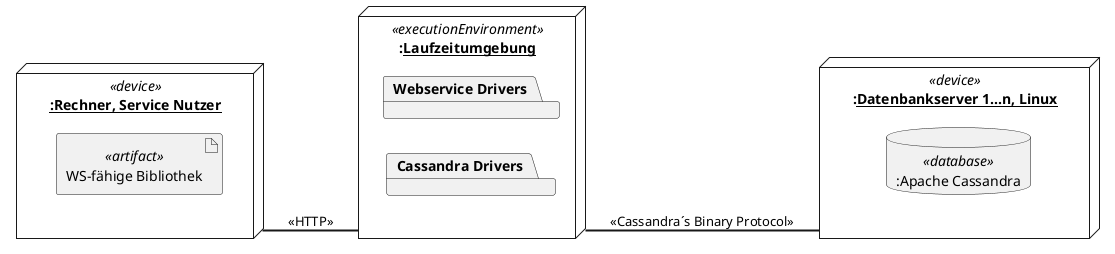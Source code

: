 @startuml

left to right direction

node ":__Laufzeitumgebung__" as LZ <<executionEnvironment>>{

    package "Webservice Drivers"
    package "Cassandra Drivers"
}

node "__:Rechner, Service Nutzer__" as N2 <<device>>{

    artifact "WS-fähige Bibliothek" <<artifact>>
 }

node ":__Datenbankserver 1...n, Linux__" as N1 <<device>>{

    database ":Apache Cassandra" as Cassandra <<database>>
}

LZ == N1: <<Cassandra´s Binary Protocol>>
LZ =up= N2: <<HTTP>>

@enduml
